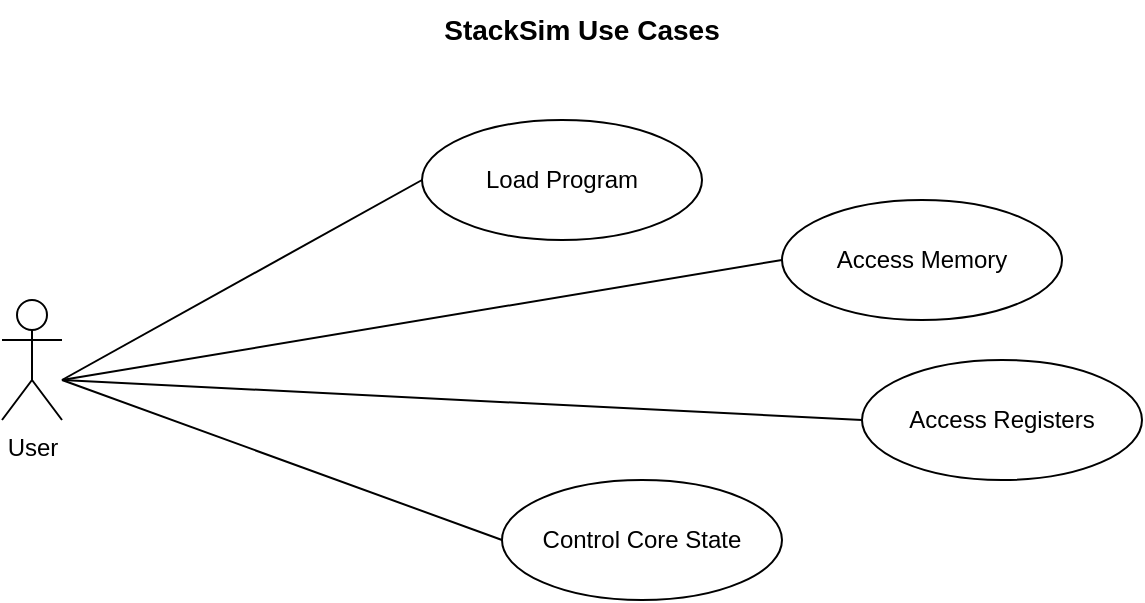 <mxfile version="28.0.6">
  <diagram name="Page-1" id="Ez71ZoUNv0k5u2_y6oqb">
    <mxGraphModel dx="1126" dy="745" grid="1" gridSize="10" guides="1" tooltips="1" connect="1" arrows="1" fold="1" page="1" pageScale="1" pageWidth="1100" pageHeight="850" math="0" shadow="0">
      <root>
        <mxCell id="0" />
        <mxCell id="1" parent="0" />
        <mxCell id="qvhzoQCv9jaWncnacZoV-1" value="User" style="shape=umlActor;verticalLabelPosition=bottom;verticalAlign=top;html=1;" parent="1" vertex="1">
          <mxGeometry x="250" y="380" width="30" height="60" as="geometry" />
        </mxCell>
        <mxCell id="qvhzoQCv9jaWncnacZoV-2" value="Load Program" style="ellipse;whiteSpace=wrap;html=1;" parent="1" vertex="1">
          <mxGeometry x="460" y="290" width="140" height="60" as="geometry" />
        </mxCell>
        <mxCell id="qvhzoQCv9jaWncnacZoV-3" value="Access Memory" style="ellipse;whiteSpace=wrap;html=1;" parent="1" vertex="1">
          <mxGeometry x="640" y="330" width="140" height="60" as="geometry" />
        </mxCell>
        <mxCell id="qvhzoQCv9jaWncnacZoV-4" value="Access Registers" style="ellipse;whiteSpace=wrap;html=1;" parent="1" vertex="1">
          <mxGeometry x="680" y="410" width="140" height="60" as="geometry" />
        </mxCell>
        <mxCell id="qvhzoQCv9jaWncnacZoV-5" value="Control Core State" style="ellipse;whiteSpace=wrap;html=1;" parent="1" vertex="1">
          <mxGeometry x="500" y="470" width="140" height="60" as="geometry" />
        </mxCell>
        <mxCell id="qvhzoQCv9jaWncnacZoV-7" value="" style="endArrow=none;html=1;rounded=0;entryX=0;entryY=0.5;entryDx=0;entryDy=0;" parent="1" target="qvhzoQCv9jaWncnacZoV-2" edge="1">
          <mxGeometry width="50" height="50" relative="1" as="geometry">
            <mxPoint x="280" y="420" as="sourcePoint" />
            <mxPoint x="330" y="370" as="targetPoint" />
          </mxGeometry>
        </mxCell>
        <mxCell id="qvhzoQCv9jaWncnacZoV-8" value="" style="endArrow=none;html=1;rounded=0;entryX=0;entryY=0.5;entryDx=0;entryDy=0;" parent="1" target="qvhzoQCv9jaWncnacZoV-3" edge="1">
          <mxGeometry width="50" height="50" relative="1" as="geometry">
            <mxPoint x="280" y="420" as="sourcePoint" />
            <mxPoint x="330" y="370" as="targetPoint" />
          </mxGeometry>
        </mxCell>
        <mxCell id="qvhzoQCv9jaWncnacZoV-9" value="" style="endArrow=none;html=1;rounded=0;entryX=0;entryY=0.5;entryDx=0;entryDy=0;" parent="1" target="qvhzoQCv9jaWncnacZoV-4" edge="1">
          <mxGeometry width="50" height="50" relative="1" as="geometry">
            <mxPoint x="280" y="420" as="sourcePoint" />
            <mxPoint x="330" y="370" as="targetPoint" />
          </mxGeometry>
        </mxCell>
        <mxCell id="qvhzoQCv9jaWncnacZoV-10" value="" style="endArrow=none;html=1;rounded=0;entryX=0;entryY=0.5;entryDx=0;entryDy=0;" parent="1" target="qvhzoQCv9jaWncnacZoV-5" edge="1">
          <mxGeometry width="50" height="50" relative="1" as="geometry">
            <mxPoint x="280" y="420" as="sourcePoint" />
            <mxPoint x="330" y="370" as="targetPoint" />
          </mxGeometry>
        </mxCell>
        <mxCell id="qvhzoQCv9jaWncnacZoV-28" value="&lt;b&gt;&lt;font style=&quot;font-size: 14px;&quot;&gt;StackSim Use Cases&lt;/font&gt;&lt;/b&gt;" style="text;html=1;align=center;verticalAlign=middle;whiteSpace=wrap;rounded=0;" parent="1" vertex="1">
          <mxGeometry x="460" y="230" width="160" height="30" as="geometry" />
        </mxCell>
      </root>
    </mxGraphModel>
  </diagram>
</mxfile>
